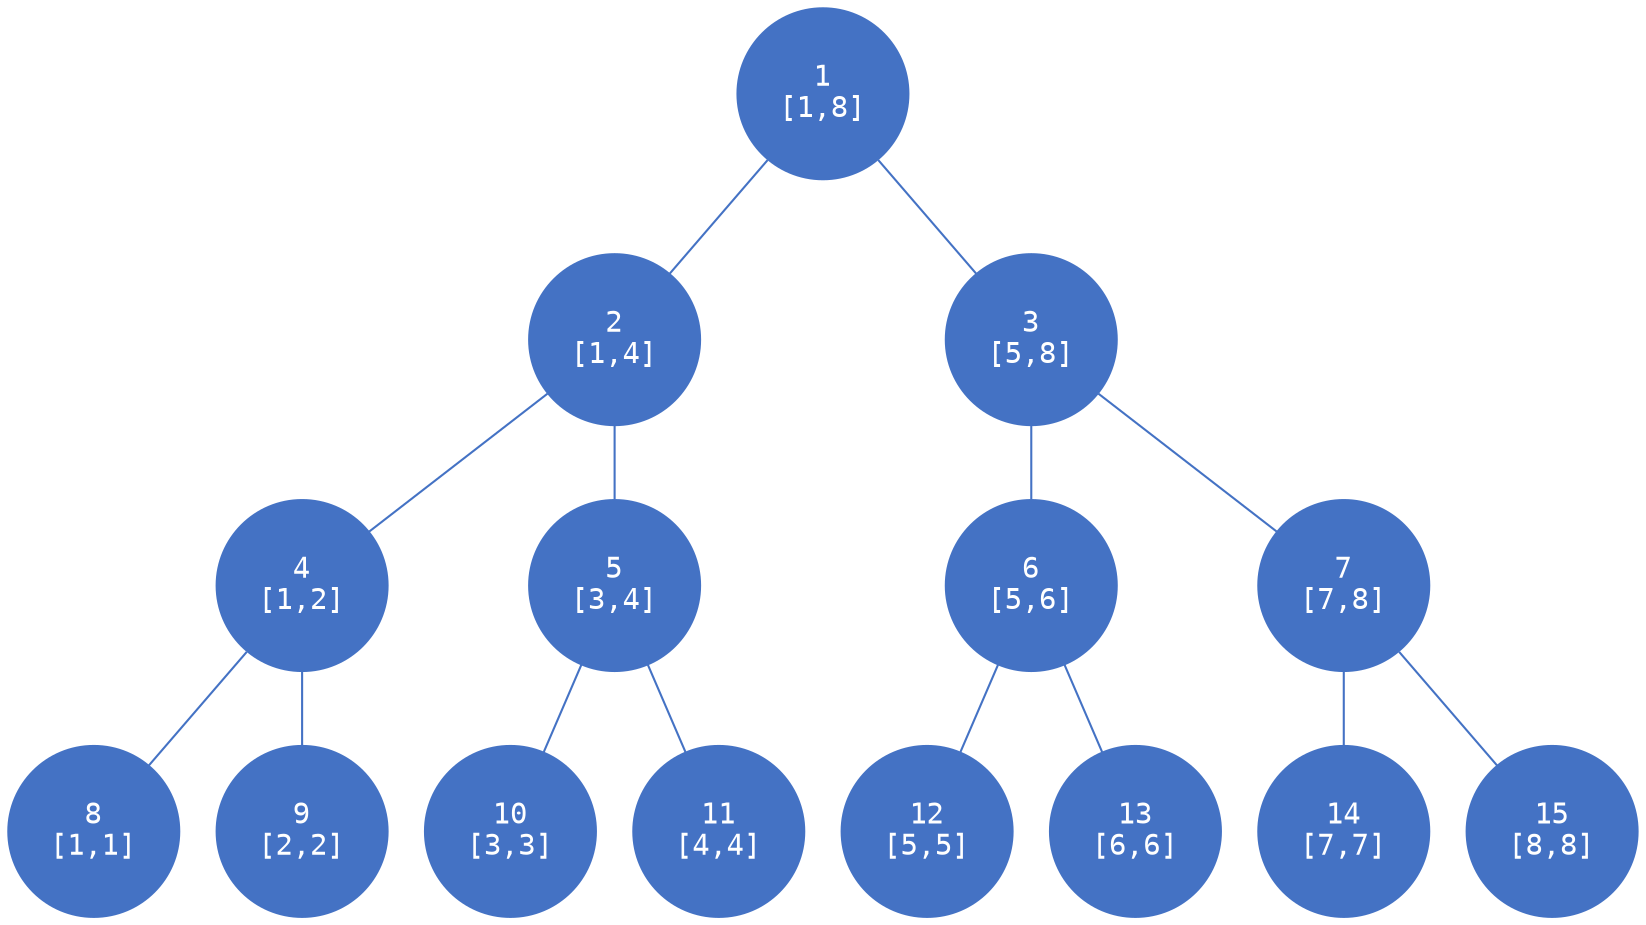 digraph  G{
    graph [dpi=300]
    node [shape=circle,style=filled,color="#4472c4",fillcolor="#4472c4",fontcolor=white,fontname="Consolas"]
    edge[color="#4472c4",arrowhead="none"]

    1 ->2
    1->3
    2 ->4
    2->5
    3->6
    3->7
    4->8
    4->9
    5->10
    5->11
    6->12
    6->13
    7->14
    7->15
    1[label="1\n[1,8]"]
    2[label="2\n[1,4]"]
    3[label="3\n[5,8]"]
    4[label="4\n[1,2]"]
    5[label="5\n[3,4]"]
    6[label="6\n[5,6]"]
    7[label="7\n[7,8]"]
    8[label="8\n[1,1]"]
    9[label="9\n[2,2]"]
    10[label="10\n[3,3]"]
    11[label="11\n[4,4]"]
    12[label="12\n[5,5]"]
    13[label="13\n[6,6]"]
    14[label="14\n[7,7]"]
    15[label="15\n[8,8]"]
   
}